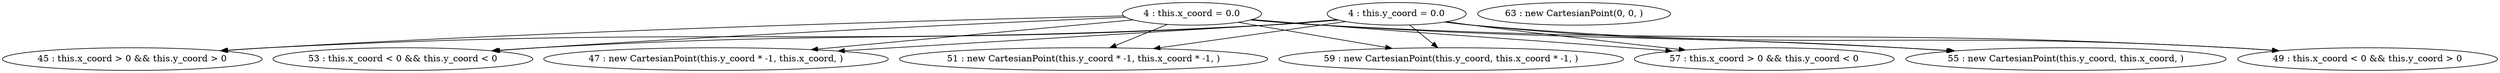 digraph G {
"4 : this.x_coord = 0.0"
"4 : this.x_coord = 0.0" -> "47 : new CartesianPoint(this.y_coord * -1, this.x_coord, )"
"4 : this.x_coord = 0.0" -> "51 : new CartesianPoint(this.y_coord * -1, this.x_coord * -1, )"
"4 : this.x_coord = 0.0" -> "59 : new CartesianPoint(this.y_coord, this.x_coord * -1, )"
"4 : this.x_coord = 0.0" -> "57 : this.x_coord > 0 && this.y_coord < 0"
"4 : this.x_coord = 0.0" -> "55 : new CartesianPoint(this.y_coord, this.x_coord, )"
"4 : this.x_coord = 0.0" -> "49 : this.x_coord < 0 && this.y_coord > 0"
"4 : this.x_coord = 0.0" -> "45 : this.x_coord > 0 && this.y_coord > 0"
"4 : this.x_coord = 0.0" -> "53 : this.x_coord < 0 && this.y_coord < 0"
"4 : this.y_coord = 0.0"
"4 : this.y_coord = 0.0" -> "47 : new CartesianPoint(this.y_coord * -1, this.x_coord, )"
"4 : this.y_coord = 0.0" -> "51 : new CartesianPoint(this.y_coord * -1, this.x_coord * -1, )"
"4 : this.y_coord = 0.0" -> "59 : new CartesianPoint(this.y_coord, this.x_coord * -1, )"
"4 : this.y_coord = 0.0" -> "57 : this.x_coord > 0 && this.y_coord < 0"
"4 : this.y_coord = 0.0" -> "55 : new CartesianPoint(this.y_coord, this.x_coord, )"
"4 : this.y_coord = 0.0" -> "49 : this.x_coord < 0 && this.y_coord > 0"
"4 : this.y_coord = 0.0" -> "45 : this.x_coord > 0 && this.y_coord > 0"
"4 : this.y_coord = 0.0" -> "53 : this.x_coord < 0 && this.y_coord < 0"
"45 : this.x_coord > 0 && this.y_coord > 0"
"47 : new CartesianPoint(this.y_coord * -1, this.x_coord, )"
"49 : this.x_coord < 0 && this.y_coord > 0"
"51 : new CartesianPoint(this.y_coord * -1, this.x_coord * -1, )"
"53 : this.x_coord < 0 && this.y_coord < 0"
"55 : new CartesianPoint(this.y_coord, this.x_coord, )"
"57 : this.x_coord > 0 && this.y_coord < 0"
"59 : new CartesianPoint(this.y_coord, this.x_coord * -1, )"
"63 : new CartesianPoint(0, 0, )"
}